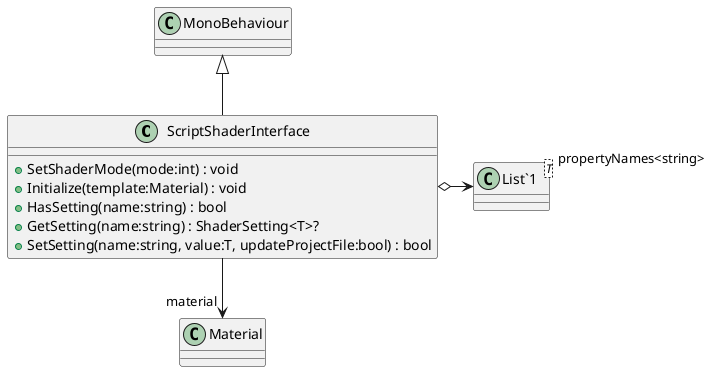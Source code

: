 @startuml
class ScriptShaderInterface {
    + SetShaderMode(mode:int) : void
    + Initialize(template:Material) : void
    + HasSetting(name:string) : bool
    + GetSetting(name:string) : ShaderSetting<T>?
    + SetSetting(name:string, value:T, updateProjectFile:bool) : bool
}
class "List`1"<T> {
}
MonoBehaviour <|-- ScriptShaderInterface
ScriptShaderInterface --> "material" Material
ScriptShaderInterface o-> "propertyNames<string>" "List`1"
@enduml
